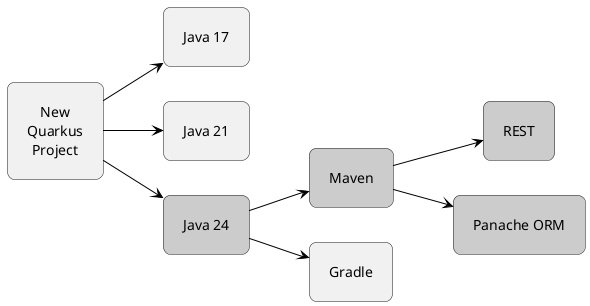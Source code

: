 @startuml

skinparam backgroundColor transparent
skinparam RoundCorner 15
skinparam Padding 10
skinparam defaultTextAlignment center
skinparam ArrowColor black

left to right direction

rectangle "New\nQuarkus\nProject" as project
rectangle "Java 17" as java17
rectangle "Java 21" as java21 
rectangle "Java 24" as java24 #cccccc
rectangle "Maven" as maven #cccccc
rectangle "Gradle" as gradle 
rectangle "REST" as rest #cccccc
rectangle "Panache ORM" as jdbc #cccccc 

project --> java17
project --> java21
project --> java24

java24 --> maven
java24 --> gradle

maven --> rest
maven --> jdbc

@enduml